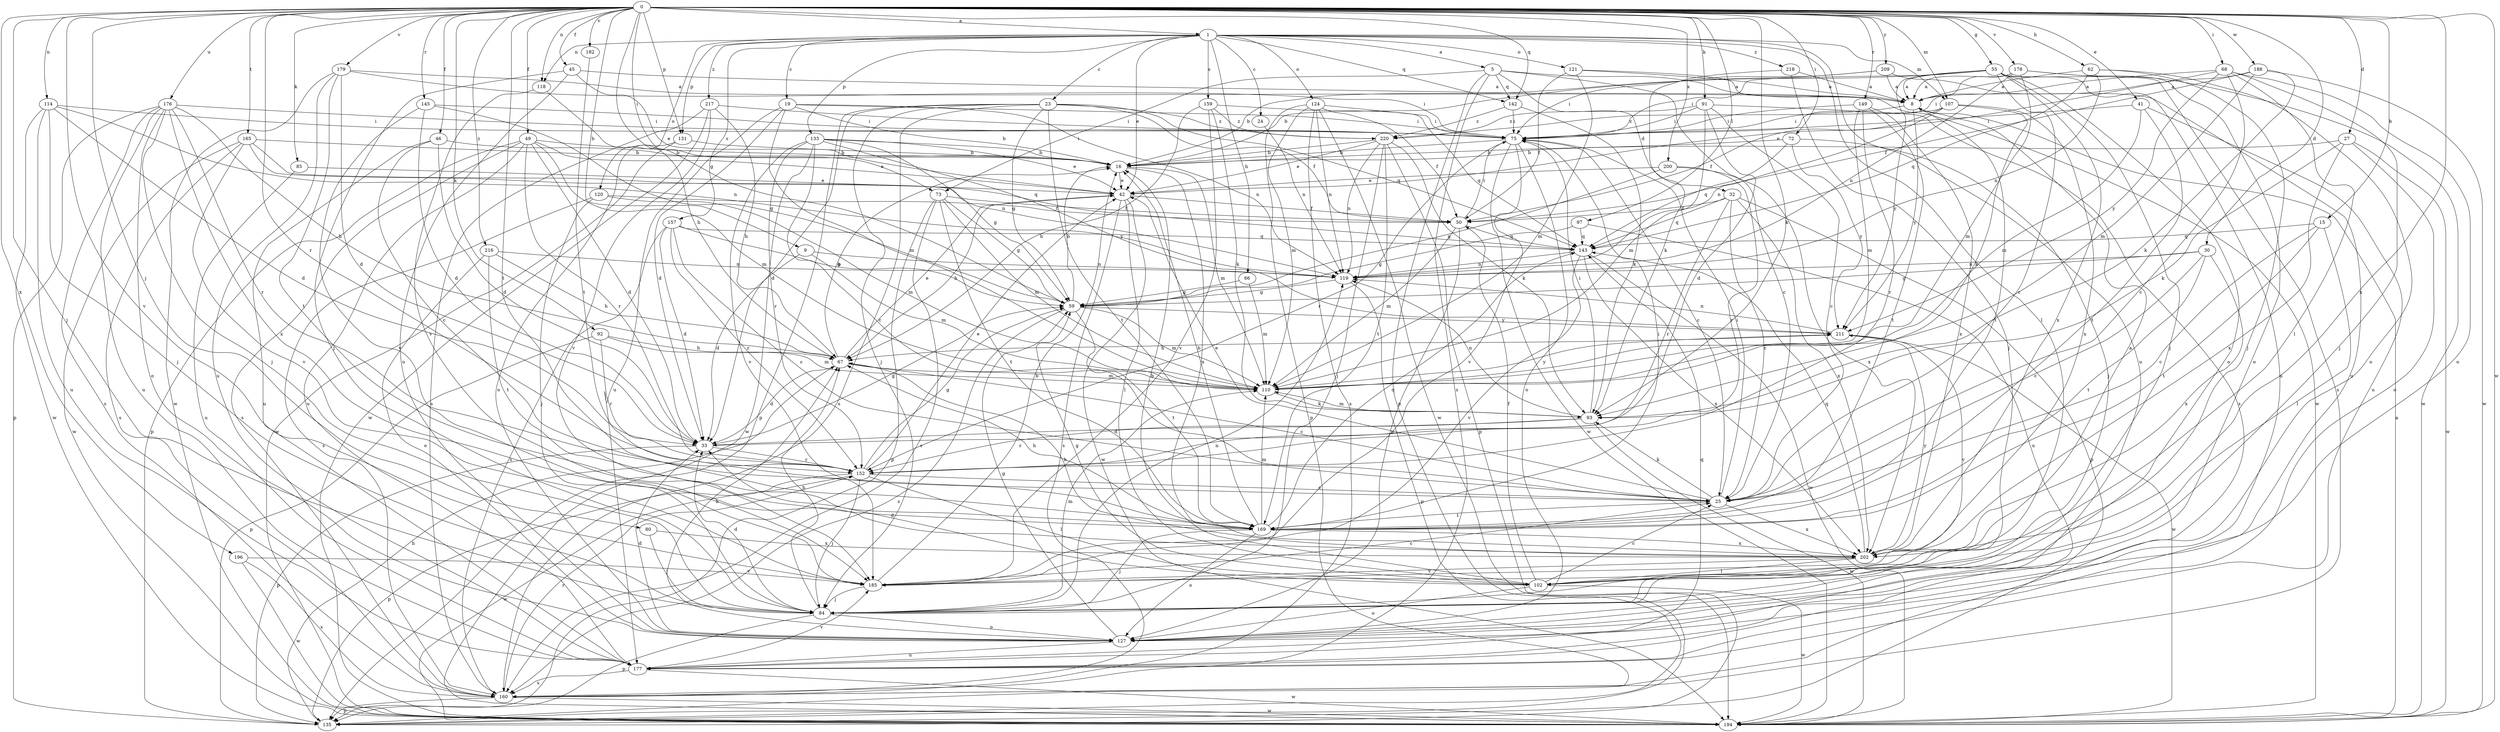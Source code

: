 strict digraph  {
0;
1;
5;
8;
9;
15;
16;
19;
23;
24;
25;
27;
30;
32;
33;
41;
42;
45;
46;
49;
50;
55;
59;
62;
66;
67;
68;
72;
73;
75;
80;
84;
85;
91;
92;
93;
97;
102;
107;
110;
114;
118;
119;
120;
121;
124;
127;
131;
133;
135;
142;
143;
145;
149;
152;
157;
159;
160;
165;
169;
176;
177;
178;
179;
182;
185;
188;
194;
196;
200;
202;
209;
211;
216;
217;
218;
220;
0 -> 1  [label=a];
0 -> 9  [label=b];
0 -> 15  [label=b];
0 -> 27  [label=d];
0 -> 30  [label=d];
0 -> 41  [label=e];
0 -> 45  [label=f];
0 -> 46  [label=f];
0 -> 49  [label=f];
0 -> 55  [label=g];
0 -> 59  [label=g];
0 -> 62  [label=h];
0 -> 68  [label=i];
0 -> 72  [label=i];
0 -> 73  [label=i];
0 -> 80  [label=j];
0 -> 84  [label=j];
0 -> 85  [label=k];
0 -> 91  [label=k];
0 -> 92  [label=k];
0 -> 93  [label=k];
0 -> 97  [label=l];
0 -> 107  [label=m];
0 -> 114  [label=n];
0 -> 118  [label=n];
0 -> 131  [label=p];
0 -> 142  [label=q];
0 -> 145  [label=r];
0 -> 149  [label=r];
0 -> 152  [label=r];
0 -> 165  [label=t];
0 -> 169  [label=t];
0 -> 176  [label=u];
0 -> 178  [label=v];
0 -> 179  [label=v];
0 -> 182  [label=v];
0 -> 185  [label=v];
0 -> 188  [label=w];
0 -> 194  [label=w];
0 -> 196  [label=x];
0 -> 200  [label=x];
0 -> 202  [label=x];
0 -> 209  [label=y];
0 -> 216  [label=z];
1 -> 5  [label=a];
1 -> 19  [label=c];
1 -> 23  [label=c];
1 -> 24  [label=c];
1 -> 42  [label=e];
1 -> 66  [label=h];
1 -> 102  [label=l];
1 -> 107  [label=m];
1 -> 118  [label=n];
1 -> 120  [label=o];
1 -> 121  [label=o];
1 -> 124  [label=o];
1 -> 131  [label=p];
1 -> 133  [label=p];
1 -> 142  [label=q];
1 -> 157  [label=s];
1 -> 159  [label=s];
1 -> 177  [label=u];
1 -> 217  [label=z];
1 -> 218  [label=z];
5 -> 8  [label=a];
5 -> 25  [label=c];
5 -> 32  [label=d];
5 -> 73  [label=i];
5 -> 135  [label=p];
5 -> 142  [label=q];
5 -> 160  [label=s];
8 -> 75  [label=i];
8 -> 169  [label=t];
8 -> 211  [label=y];
9 -> 33  [label=d];
9 -> 110  [label=m];
9 -> 119  [label=n];
15 -> 25  [label=c];
15 -> 102  [label=l];
15 -> 143  [label=q];
15 -> 169  [label=t];
16 -> 42  [label=e];
16 -> 110  [label=m];
16 -> 202  [label=x];
19 -> 16  [label=b];
19 -> 33  [label=d];
19 -> 75  [label=i];
19 -> 110  [label=m];
19 -> 119  [label=n];
19 -> 177  [label=u];
23 -> 33  [label=d];
23 -> 50  [label=f];
23 -> 59  [label=g];
23 -> 84  [label=j];
23 -> 135  [label=p];
23 -> 143  [label=q];
23 -> 160  [label=s];
23 -> 169  [label=t];
23 -> 220  [label=z];
24 -> 119  [label=n];
25 -> 42  [label=e];
25 -> 75  [label=i];
25 -> 93  [label=k];
25 -> 169  [label=t];
25 -> 202  [label=x];
27 -> 16  [label=b];
27 -> 93  [label=k];
27 -> 127  [label=o];
27 -> 194  [label=w];
27 -> 202  [label=x];
30 -> 25  [label=c];
30 -> 59  [label=g];
30 -> 119  [label=n];
30 -> 169  [label=t];
30 -> 202  [label=x];
32 -> 25  [label=c];
32 -> 50  [label=f];
32 -> 135  [label=p];
32 -> 143  [label=q];
32 -> 152  [label=r];
32 -> 202  [label=x];
33 -> 59  [label=g];
33 -> 135  [label=p];
33 -> 152  [label=r];
41 -> 75  [label=i];
41 -> 110  [label=m];
41 -> 169  [label=t];
41 -> 177  [label=u];
42 -> 50  [label=f];
42 -> 67  [label=h];
42 -> 102  [label=l];
42 -> 160  [label=s];
42 -> 194  [label=w];
45 -> 8  [label=a];
45 -> 42  [label=e];
45 -> 84  [label=j];
45 -> 127  [label=o];
46 -> 16  [label=b];
46 -> 25  [label=c];
46 -> 33  [label=d];
46 -> 177  [label=u];
49 -> 16  [label=b];
49 -> 33  [label=d];
49 -> 42  [label=e];
49 -> 110  [label=m];
49 -> 135  [label=p];
49 -> 152  [label=r];
49 -> 160  [label=s];
49 -> 177  [label=u];
50 -> 75  [label=i];
50 -> 110  [label=m];
50 -> 127  [label=o];
50 -> 143  [label=q];
55 -> 8  [label=a];
55 -> 16  [label=b];
55 -> 25  [label=c];
55 -> 75  [label=i];
55 -> 84  [label=j];
55 -> 127  [label=o];
55 -> 160  [label=s];
55 -> 177  [label=u];
55 -> 202  [label=x];
55 -> 211  [label=y];
59 -> 16  [label=b];
59 -> 110  [label=m];
59 -> 160  [label=s];
59 -> 169  [label=t];
59 -> 211  [label=y];
62 -> 8  [label=a];
62 -> 84  [label=j];
62 -> 119  [label=n];
62 -> 127  [label=o];
62 -> 143  [label=q];
66 -> 59  [label=g];
66 -> 110  [label=m];
67 -> 16  [label=b];
67 -> 25  [label=c];
67 -> 33  [label=d];
67 -> 42  [label=e];
67 -> 110  [label=m];
68 -> 8  [label=a];
68 -> 25  [label=c];
68 -> 42  [label=e];
68 -> 84  [label=j];
68 -> 102  [label=l];
68 -> 127  [label=o];
68 -> 211  [label=y];
72 -> 16  [label=b];
72 -> 84  [label=j];
72 -> 143  [label=q];
72 -> 211  [label=y];
73 -> 50  [label=f];
73 -> 59  [label=g];
73 -> 110  [label=m];
73 -> 135  [label=p];
73 -> 160  [label=s];
73 -> 169  [label=t];
75 -> 16  [label=b];
75 -> 25  [label=c];
75 -> 127  [label=o];
75 -> 152  [label=r];
75 -> 185  [label=v];
75 -> 194  [label=w];
80 -> 84  [label=j];
80 -> 202  [label=x];
84 -> 33  [label=d];
84 -> 67  [label=h];
84 -> 110  [label=m];
84 -> 119  [label=n];
84 -> 127  [label=o];
84 -> 135  [label=p];
85 -> 42  [label=e];
85 -> 177  [label=u];
91 -> 25  [label=c];
91 -> 33  [label=d];
91 -> 75  [label=i];
91 -> 110  [label=m];
91 -> 160  [label=s];
91 -> 220  [label=z];
92 -> 67  [label=h];
92 -> 110  [label=m];
92 -> 135  [label=p];
92 -> 152  [label=r];
93 -> 33  [label=d];
93 -> 75  [label=i];
93 -> 110  [label=m];
93 -> 119  [label=n];
93 -> 152  [label=r];
93 -> 194  [label=w];
97 -> 59  [label=g];
97 -> 143  [label=q];
97 -> 177  [label=u];
102 -> 16  [label=b];
102 -> 25  [label=c];
102 -> 33  [label=d];
102 -> 50  [label=f];
102 -> 59  [label=g];
102 -> 127  [label=o];
102 -> 194  [label=w];
107 -> 50  [label=f];
107 -> 93  [label=k];
107 -> 119  [label=n];
107 -> 202  [label=x];
107 -> 220  [label=z];
110 -> 93  [label=k];
110 -> 211  [label=y];
114 -> 33  [label=d];
114 -> 75  [label=i];
114 -> 84  [label=j];
114 -> 119  [label=n];
114 -> 177  [label=u];
114 -> 194  [label=w];
118 -> 67  [label=h];
118 -> 185  [label=v];
119 -> 59  [label=g];
119 -> 135  [label=p];
120 -> 50  [label=f];
120 -> 84  [label=j];
120 -> 110  [label=m];
120 -> 160  [label=s];
121 -> 8  [label=a];
121 -> 50  [label=f];
121 -> 110  [label=m];
121 -> 194  [label=w];
124 -> 50  [label=f];
124 -> 75  [label=i];
124 -> 110  [label=m];
124 -> 119  [label=n];
124 -> 135  [label=p];
124 -> 160  [label=s];
124 -> 194  [label=w];
127 -> 33  [label=d];
127 -> 59  [label=g];
127 -> 67  [label=h];
127 -> 177  [label=u];
131 -> 16  [label=b];
131 -> 127  [label=o];
131 -> 194  [label=w];
133 -> 16  [label=b];
133 -> 25  [label=c];
133 -> 42  [label=e];
133 -> 59  [label=g];
133 -> 152  [label=r];
133 -> 185  [label=v];
133 -> 194  [label=w];
133 -> 211  [label=y];
135 -> 67  [label=h];
142 -> 75  [label=i];
142 -> 93  [label=k];
142 -> 220  [label=z];
143 -> 119  [label=n];
143 -> 185  [label=v];
143 -> 194  [label=w];
143 -> 202  [label=x];
145 -> 33  [label=d];
145 -> 59  [label=g];
145 -> 75  [label=i];
145 -> 185  [label=v];
149 -> 75  [label=i];
149 -> 110  [label=m];
149 -> 152  [label=r];
149 -> 169  [label=t];
149 -> 202  [label=x];
152 -> 25  [label=c];
152 -> 42  [label=e];
152 -> 59  [label=g];
152 -> 84  [label=j];
152 -> 102  [label=l];
152 -> 135  [label=p];
152 -> 194  [label=w];
157 -> 25  [label=c];
157 -> 33  [label=d];
157 -> 59  [label=g];
157 -> 143  [label=q];
157 -> 152  [label=r];
157 -> 160  [label=s];
159 -> 67  [label=h];
159 -> 93  [label=k];
159 -> 143  [label=q];
159 -> 185  [label=v];
159 -> 220  [label=z];
160 -> 135  [label=p];
160 -> 152  [label=r];
160 -> 194  [label=w];
165 -> 16  [label=b];
165 -> 119  [label=n];
165 -> 143  [label=q];
165 -> 160  [label=s];
165 -> 185  [label=v];
165 -> 194  [label=w];
169 -> 16  [label=b];
169 -> 67  [label=h];
169 -> 75  [label=i];
169 -> 84  [label=j];
169 -> 110  [label=m];
169 -> 127  [label=o];
169 -> 143  [label=q];
169 -> 202  [label=x];
176 -> 67  [label=h];
176 -> 75  [label=i];
176 -> 84  [label=j];
176 -> 127  [label=o];
176 -> 135  [label=p];
176 -> 152  [label=r];
176 -> 160  [label=s];
176 -> 177  [label=u];
176 -> 202  [label=x];
177 -> 143  [label=q];
177 -> 160  [label=s];
177 -> 185  [label=v];
177 -> 194  [label=w];
178 -> 8  [label=a];
178 -> 75  [label=i];
178 -> 110  [label=m];
178 -> 119  [label=n];
178 -> 127  [label=o];
178 -> 194  [label=w];
179 -> 8  [label=a];
179 -> 33  [label=d];
179 -> 75  [label=i];
179 -> 169  [label=t];
179 -> 177  [label=u];
179 -> 194  [label=w];
182 -> 169  [label=t];
185 -> 8  [label=a];
185 -> 16  [label=b];
185 -> 25  [label=c];
185 -> 84  [label=j];
188 -> 8  [label=a];
188 -> 50  [label=f];
188 -> 93  [label=k];
188 -> 110  [label=m];
188 -> 194  [label=w];
194 -> 8  [label=a];
196 -> 160  [label=s];
196 -> 185  [label=v];
196 -> 194  [label=w];
200 -> 42  [label=e];
200 -> 59  [label=g];
200 -> 152  [label=r];
200 -> 202  [label=x];
202 -> 67  [label=h];
202 -> 102  [label=l];
202 -> 143  [label=q];
202 -> 185  [label=v];
202 -> 211  [label=y];
209 -> 8  [label=a];
209 -> 16  [label=b];
209 -> 75  [label=i];
209 -> 177  [label=u];
211 -> 67  [label=h];
211 -> 119  [label=n];
211 -> 185  [label=v];
211 -> 194  [label=w];
216 -> 67  [label=h];
216 -> 119  [label=n];
216 -> 127  [label=o];
216 -> 169  [label=t];
217 -> 67  [label=h];
217 -> 75  [label=i];
217 -> 160  [label=s];
217 -> 185  [label=v];
217 -> 194  [label=w];
218 -> 8  [label=a];
218 -> 84  [label=j];
218 -> 93  [label=k];
220 -> 16  [label=b];
220 -> 42  [label=e];
220 -> 84  [label=j];
220 -> 93  [label=k];
220 -> 119  [label=n];
220 -> 135  [label=p];
220 -> 169  [label=t];
}
